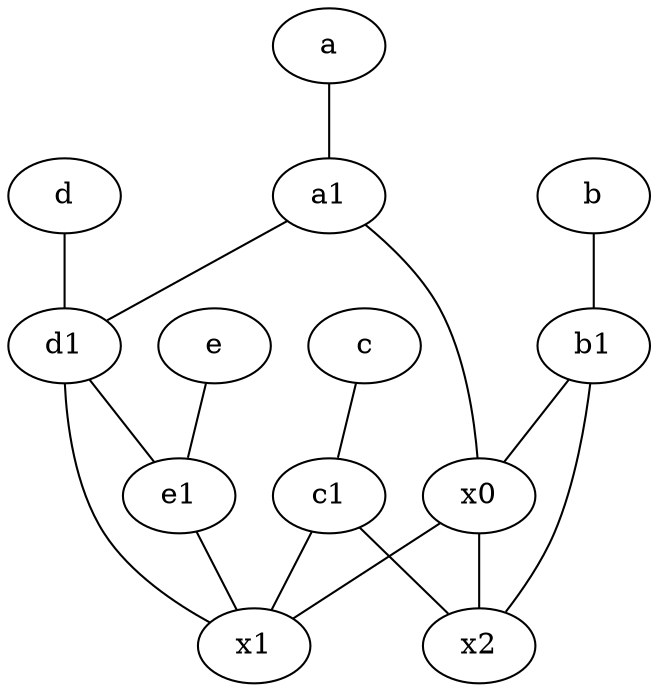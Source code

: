 graph {
	node [labelfontsize=50]
	x0 [labelfontsize=50]
	a [labelfontsize=50 pos="8,2!"]
	d [labelfontsize=50 pos="2,5!"]
	e1 [labelfontsize=50 pos="7,7!"]
	c1 [labelfontsize=50 pos="4.5,3!"]
	c [labelfontsize=50 pos="4.5,2!"]
	b [labelfontsize=50 pos="10,4!"]
	d1 [labelfontsize=50 pos="3,5!"]
	a1 [labelfontsize=50 pos="8,3!"]
	x1 [labelfontsize=50]
	b1 [labelfontsize=50 pos="9,4!"]
	x2 [labelfontsize=50]
	e [labelfontsize=50 pos="7,9!"]
	b1 -- x0
	c1 -- x2
	x0 -- x2
	a1 -- d1
	e1 -- x1
	c -- c1
	a -- a1
	e -- e1
	d1 -- e1
	d1 -- x1
	d -- d1
	x0 -- x1
	c1 -- x1
	b -- b1
	b1 -- x2
	a1 -- x0
}

